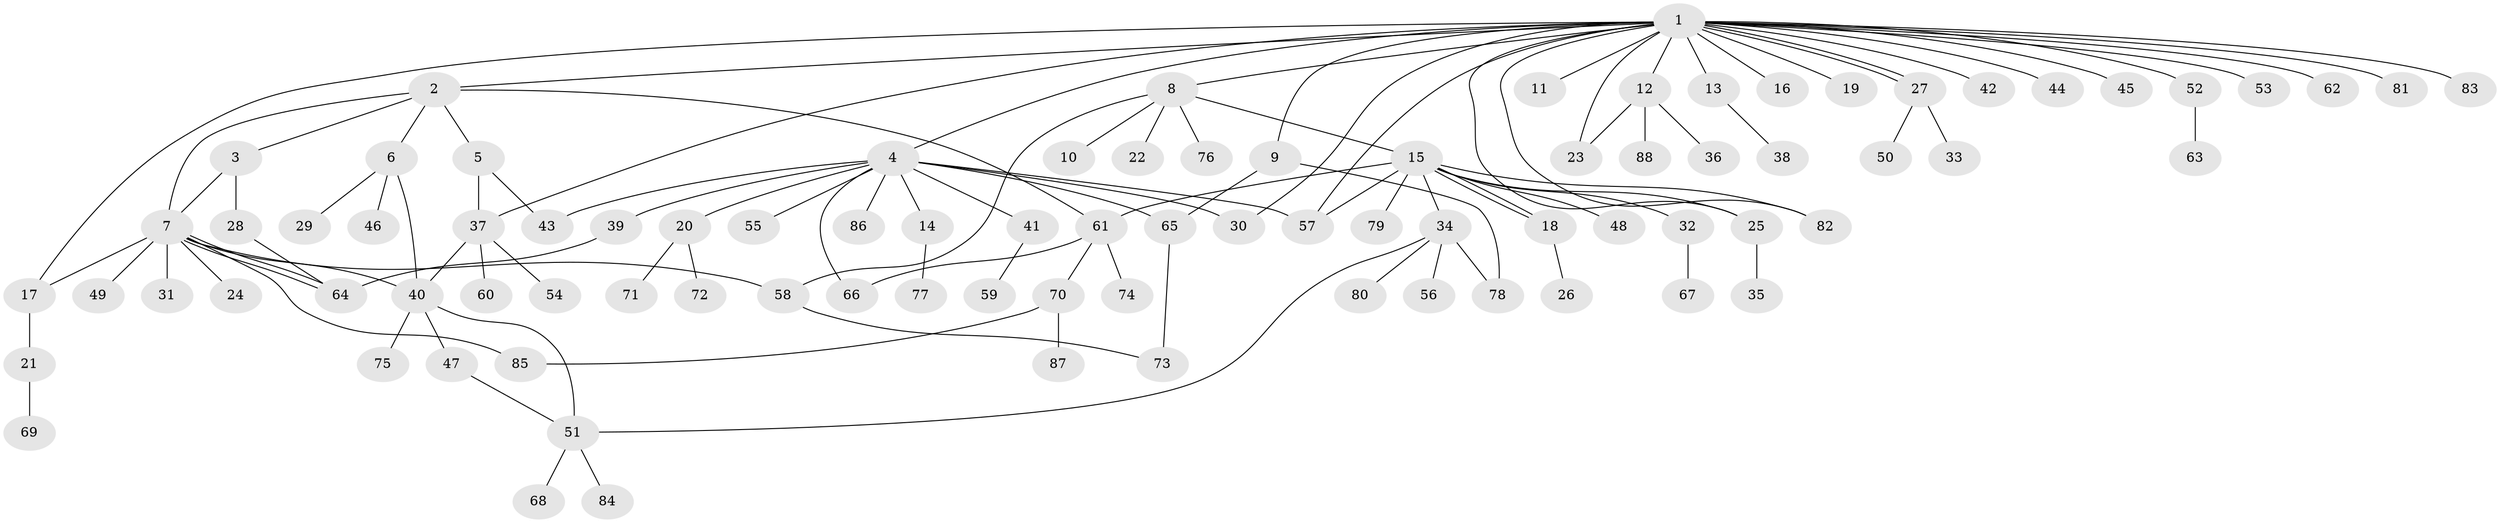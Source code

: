 // Generated by graph-tools (version 1.1) at 2025/49/03/09/25 03:49:58]
// undirected, 88 vertices, 113 edges
graph export_dot {
graph [start="1"]
  node [color=gray90,style=filled];
  1;
  2;
  3;
  4;
  5;
  6;
  7;
  8;
  9;
  10;
  11;
  12;
  13;
  14;
  15;
  16;
  17;
  18;
  19;
  20;
  21;
  22;
  23;
  24;
  25;
  26;
  27;
  28;
  29;
  30;
  31;
  32;
  33;
  34;
  35;
  36;
  37;
  38;
  39;
  40;
  41;
  42;
  43;
  44;
  45;
  46;
  47;
  48;
  49;
  50;
  51;
  52;
  53;
  54;
  55;
  56;
  57;
  58;
  59;
  60;
  61;
  62;
  63;
  64;
  65;
  66;
  67;
  68;
  69;
  70;
  71;
  72;
  73;
  74;
  75;
  76;
  77;
  78;
  79;
  80;
  81;
  82;
  83;
  84;
  85;
  86;
  87;
  88;
  1 -- 2;
  1 -- 4;
  1 -- 8;
  1 -- 9;
  1 -- 11;
  1 -- 12;
  1 -- 13;
  1 -- 16;
  1 -- 17;
  1 -- 19;
  1 -- 23;
  1 -- 25;
  1 -- 27;
  1 -- 27;
  1 -- 30;
  1 -- 37;
  1 -- 42;
  1 -- 44;
  1 -- 45;
  1 -- 52;
  1 -- 53;
  1 -- 57;
  1 -- 62;
  1 -- 81;
  1 -- 82;
  1 -- 83;
  2 -- 3;
  2 -- 5;
  2 -- 6;
  2 -- 7;
  2 -- 61;
  3 -- 7;
  3 -- 28;
  4 -- 14;
  4 -- 20;
  4 -- 30;
  4 -- 39;
  4 -- 41;
  4 -- 43;
  4 -- 55;
  4 -- 57;
  4 -- 65;
  4 -- 66;
  4 -- 86;
  5 -- 37;
  5 -- 43;
  6 -- 29;
  6 -- 40;
  6 -- 46;
  7 -- 17;
  7 -- 24;
  7 -- 31;
  7 -- 40;
  7 -- 49;
  7 -- 58;
  7 -- 64;
  7 -- 64;
  7 -- 85;
  8 -- 10;
  8 -- 15;
  8 -- 22;
  8 -- 58;
  8 -- 76;
  9 -- 65;
  9 -- 78;
  12 -- 23;
  12 -- 36;
  12 -- 88;
  13 -- 38;
  14 -- 77;
  15 -- 18;
  15 -- 18;
  15 -- 25;
  15 -- 32;
  15 -- 34;
  15 -- 48;
  15 -- 57;
  15 -- 61;
  15 -- 79;
  15 -- 82;
  17 -- 21;
  18 -- 26;
  20 -- 71;
  20 -- 72;
  21 -- 69;
  25 -- 35;
  27 -- 33;
  27 -- 50;
  28 -- 64;
  32 -- 67;
  34 -- 51;
  34 -- 56;
  34 -- 78;
  34 -- 80;
  37 -- 40;
  37 -- 54;
  37 -- 60;
  39 -- 64;
  40 -- 47;
  40 -- 51;
  40 -- 75;
  41 -- 59;
  47 -- 51;
  51 -- 68;
  51 -- 84;
  52 -- 63;
  58 -- 73;
  61 -- 66;
  61 -- 70;
  61 -- 74;
  65 -- 73;
  70 -- 85;
  70 -- 87;
}
